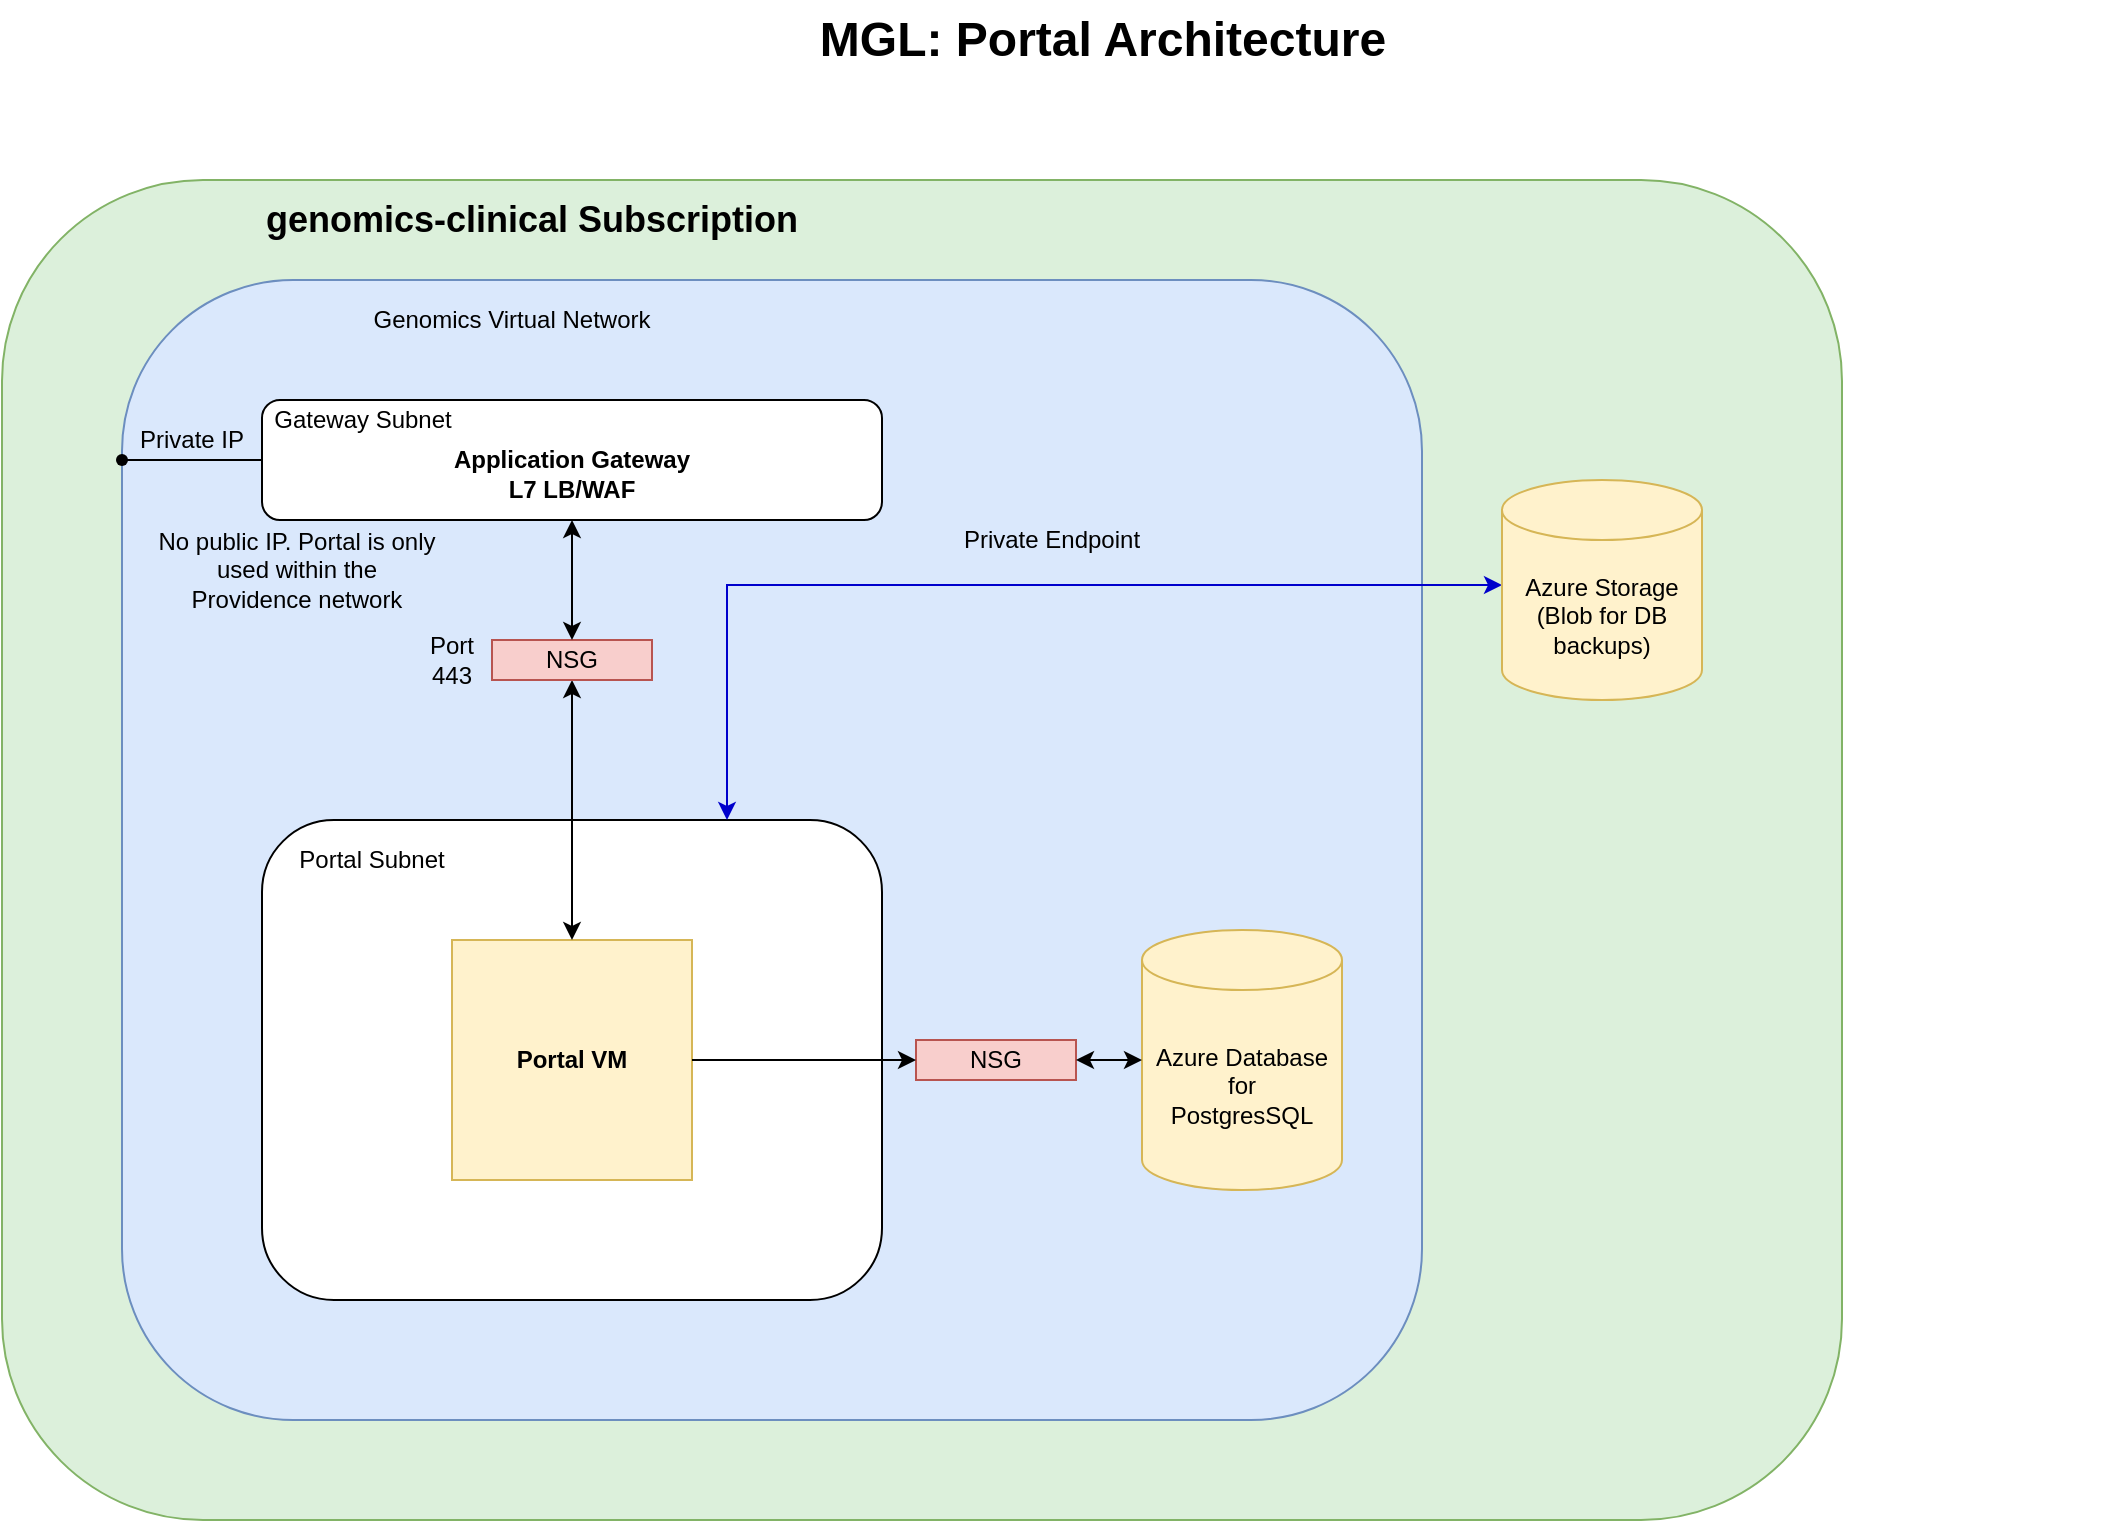 <mxfile version="14.9.9" type="github">
  <diagram name="Page-1" id="e3a06f82-3646-2815-327d-82caf3d4e204">
    <mxGraphModel dx="1633" dy="743" grid="1" gridSize="10" guides="1" tooltips="1" connect="1" arrows="1" fold="1" page="1" pageScale="1.5" pageWidth="1169" pageHeight="826" background="none" math="0" shadow="0">
      <root>
        <mxCell id="0" style=";html=1;" />
        <mxCell id="1" style=";html=1;" parent="0" />
        <mxCell id="vWLtctp0Y2EUvDG1c7CQ-19" value="" style="group" vertex="1" connectable="0" parent="1">
          <mxGeometry x="380" y="120" width="1050" height="670" as="geometry" />
        </mxCell>
        <mxCell id="vWLtctp0Y2EUvDG1c7CQ-10" value="" style="rounded=1;whiteSpace=wrap;html=1;strokeColor=#82b366;fillColor=#DCF0DB;" vertex="1" parent="vWLtctp0Y2EUvDG1c7CQ-19">
          <mxGeometry width="920" height="670" as="geometry" />
        </mxCell>
        <mxCell id="vWLtctp0Y2EUvDG1c7CQ-6" value="" style="rounded=1;whiteSpace=wrap;html=1;fillColor=#dae8fc;strokeColor=#6c8ebf;" vertex="1" parent="vWLtctp0Y2EUvDG1c7CQ-19">
          <mxGeometry x="60" y="50" width="650" height="570" as="geometry" />
        </mxCell>
        <mxCell id="vWLtctp0Y2EUvDG1c7CQ-20" value="" style="group" vertex="1" connectable="0" parent="vWLtctp0Y2EUvDG1c7CQ-19">
          <mxGeometry x="130" y="320" width="310" height="240" as="geometry" />
        </mxCell>
        <mxCell id="vWLtctp0Y2EUvDG1c7CQ-9" value="" style="rounded=1;whiteSpace=wrap;html=1;" vertex="1" parent="vWLtctp0Y2EUvDG1c7CQ-20">
          <mxGeometry width="310" height="240" as="geometry" />
        </mxCell>
        <mxCell id="vWLtctp0Y2EUvDG1c7CQ-13" value="Portal Subnet" style="text;html=1;strokeColor=none;fillColor=none;align=center;verticalAlign=middle;whiteSpace=wrap;rounded=0;" vertex="1" parent="vWLtctp0Y2EUvDG1c7CQ-20">
          <mxGeometry x="10" y="10" width="90" height="20" as="geometry" />
        </mxCell>
        <mxCell id="vWLtctp0Y2EUvDG1c7CQ-14" value="&lt;b&gt;Portal VM&lt;/b&gt;" style="whiteSpace=wrap;html=1;aspect=fixed;fillColor=#fff2cc;strokeColor=#d6b656;" vertex="1" parent="vWLtctp0Y2EUvDG1c7CQ-20">
          <mxGeometry x="95" y="60" width="120" height="120" as="geometry" />
        </mxCell>
        <mxCell id="vWLtctp0Y2EUvDG1c7CQ-21" value="" style="group" vertex="1" connectable="0" parent="vWLtctp0Y2EUvDG1c7CQ-19">
          <mxGeometry x="130" y="110" width="310" height="60" as="geometry" />
        </mxCell>
        <mxCell id="vWLtctp0Y2EUvDG1c7CQ-8" value="&lt;div&gt;&lt;br&gt;&lt;/div&gt;&lt;b&gt;Application Gateway&lt;br&gt;L7 LB/WAF&lt;/b&gt;" style="rounded=1;whiteSpace=wrap;html=1;" vertex="1" parent="vWLtctp0Y2EUvDG1c7CQ-21">
          <mxGeometry width="310" height="60" as="geometry" />
        </mxCell>
        <mxCell id="vWLtctp0Y2EUvDG1c7CQ-12" value="Gateway Subnet" style="text;html=1;align=center;verticalAlign=middle;resizable=0;points=[];autosize=1;strokeColor=none;" vertex="1" parent="vWLtctp0Y2EUvDG1c7CQ-21">
          <mxGeometry width="100" height="20" as="geometry" />
        </mxCell>
        <mxCell id="vWLtctp0Y2EUvDG1c7CQ-26" value="" style="shape=waypoint;sketch=0;fillStyle=solid;size=6;pointerEvents=1;points=[];fillColor=none;resizable=0;rotatable=0;perimeter=centerPerimeter;snapToPoint=1;" vertex="1" parent="vWLtctp0Y2EUvDG1c7CQ-19">
          <mxGeometry x="40" y="120" width="40" height="40" as="geometry" />
        </mxCell>
        <mxCell id="vWLtctp0Y2EUvDG1c7CQ-27" value="" style="endArrow=none;html=1;" edge="1" parent="vWLtctp0Y2EUvDG1c7CQ-19" source="vWLtctp0Y2EUvDG1c7CQ-26" target="vWLtctp0Y2EUvDG1c7CQ-8">
          <mxGeometry width="50" height="50" relative="1" as="geometry">
            <mxPoint x="480" y="310" as="sourcePoint" />
            <mxPoint x="530" y="260" as="targetPoint" />
          </mxGeometry>
        </mxCell>
        <mxCell id="vWLtctp0Y2EUvDG1c7CQ-29" style="edgeStyle=orthogonalEdgeStyle;rounded=0;orthogonalLoop=1;jettySize=auto;html=1;exitX=0.5;exitY=1;exitDx=0;exitDy=0;entryX=0.5;entryY=0;entryDx=0;entryDy=0;startArrow=classic;startFill=1;endArrow=classic;endFill=1;" edge="1" parent="vWLtctp0Y2EUvDG1c7CQ-19" source="vWLtctp0Y2EUvDG1c7CQ-18" target="vWLtctp0Y2EUvDG1c7CQ-14">
          <mxGeometry relative="1" as="geometry" />
        </mxCell>
        <mxCell id="vWLtctp0Y2EUvDG1c7CQ-18" value="NSG" style="rounded=0;whiteSpace=wrap;html=1;fillColor=#f8cecc;strokeColor=#b85450;" vertex="1" parent="vWLtctp0Y2EUvDG1c7CQ-19">
          <mxGeometry x="245" y="230" width="80" height="20" as="geometry" />
        </mxCell>
        <mxCell id="vWLtctp0Y2EUvDG1c7CQ-28" style="edgeStyle=orthogonalEdgeStyle;rounded=0;orthogonalLoop=1;jettySize=auto;html=1;exitX=0.5;exitY=1;exitDx=0;exitDy=0;entryX=0.5;entryY=0;entryDx=0;entryDy=0;endArrow=classic;endFill=1;startArrow=classic;startFill=1;" edge="1" parent="vWLtctp0Y2EUvDG1c7CQ-19" source="vWLtctp0Y2EUvDG1c7CQ-8" target="vWLtctp0Y2EUvDG1c7CQ-18">
          <mxGeometry relative="1" as="geometry" />
        </mxCell>
        <mxCell id="vWLtctp0Y2EUvDG1c7CQ-16" value="Azure Database for&lt;br&gt;PostgresSQL" style="shape=cylinder3;whiteSpace=wrap;html=1;boundedLbl=1;backgroundOutline=1;size=15;fillColor=#fff2cc;strokeColor=#d6b656;" vertex="1" parent="vWLtctp0Y2EUvDG1c7CQ-19">
          <mxGeometry x="570" y="375" width="100" height="130" as="geometry" />
        </mxCell>
        <mxCell id="vWLtctp0Y2EUvDG1c7CQ-17" value="NSG" style="rounded=0;whiteSpace=wrap;html=1;fillColor=#f8cecc;strokeColor=#b85450;" vertex="1" parent="vWLtctp0Y2EUvDG1c7CQ-19">
          <mxGeometry x="457" y="430" width="80" height="20" as="geometry" />
        </mxCell>
        <mxCell id="vWLtctp0Y2EUvDG1c7CQ-30" style="edgeStyle=orthogonalEdgeStyle;rounded=0;orthogonalLoop=1;jettySize=auto;html=1;exitX=1;exitY=0.5;exitDx=0;exitDy=0;entryX=0;entryY=0.5;entryDx=0;entryDy=0;" edge="1" parent="vWLtctp0Y2EUvDG1c7CQ-19" source="vWLtctp0Y2EUvDG1c7CQ-14" target="vWLtctp0Y2EUvDG1c7CQ-17">
          <mxGeometry relative="1" as="geometry" />
        </mxCell>
        <mxCell id="vWLtctp0Y2EUvDG1c7CQ-31" style="edgeStyle=orthogonalEdgeStyle;rounded=0;orthogonalLoop=1;jettySize=auto;html=1;exitX=1;exitY=0.5;exitDx=0;exitDy=0;entryX=0;entryY=0.5;entryDx=0;entryDy=0;entryPerimeter=0;startArrow=classic;startFill=1;" edge="1" parent="vWLtctp0Y2EUvDG1c7CQ-19" source="vWLtctp0Y2EUvDG1c7CQ-17" target="vWLtctp0Y2EUvDG1c7CQ-16">
          <mxGeometry relative="1" as="geometry" />
        </mxCell>
        <mxCell id="vWLtctp0Y2EUvDG1c7CQ-32" value="Private IP" style="text;html=1;strokeColor=none;fillColor=none;align=center;verticalAlign=middle;whiteSpace=wrap;rounded=0;" vertex="1" parent="vWLtctp0Y2EUvDG1c7CQ-19">
          <mxGeometry x="60" y="120" width="70" height="20" as="geometry" />
        </mxCell>
        <mxCell id="vWLtctp0Y2EUvDG1c7CQ-36" style="edgeStyle=orthogonalEdgeStyle;rounded=0;orthogonalLoop=1;jettySize=auto;html=1;exitX=0;exitY=0;exitDx=0;exitDy=52.5;exitPerimeter=0;entryX=0.75;entryY=0;entryDx=0;entryDy=0;startArrow=classic;startFill=1;endArrow=classic;endFill=1;strokeColor=#0000CC;" edge="1" parent="vWLtctp0Y2EUvDG1c7CQ-19" source="vWLtctp0Y2EUvDG1c7CQ-35" target="vWLtctp0Y2EUvDG1c7CQ-9">
          <mxGeometry relative="1" as="geometry" />
        </mxCell>
        <mxCell id="vWLtctp0Y2EUvDG1c7CQ-35" value="Azure Storage (Blob for DB backups)" style="shape=cylinder3;whiteSpace=wrap;html=1;boundedLbl=1;backgroundOutline=1;size=15;fillColor=#fff2cc;strokeColor=#d6b656;" vertex="1" parent="vWLtctp0Y2EUvDG1c7CQ-19">
          <mxGeometry x="750" y="150" width="100" height="110" as="geometry" />
        </mxCell>
        <mxCell id="vWLtctp0Y2EUvDG1c7CQ-37" value="Private Endpoint" style="text;html=1;strokeColor=none;fillColor=none;align=center;verticalAlign=middle;whiteSpace=wrap;rounded=0;" vertex="1" parent="vWLtctp0Y2EUvDG1c7CQ-19">
          <mxGeometry x="470" y="170" width="110" height="20" as="geometry" />
        </mxCell>
        <mxCell id="vWLtctp0Y2EUvDG1c7CQ-38" value="Port 443" style="text;html=1;strokeColor=none;fillColor=none;align=center;verticalAlign=middle;whiteSpace=wrap;rounded=0;" vertex="1" parent="vWLtctp0Y2EUvDG1c7CQ-19">
          <mxGeometry x="205" y="230" width="40" height="20" as="geometry" />
        </mxCell>
        <mxCell id="vWLtctp0Y2EUvDG1c7CQ-39" value="No public IP. Portal is only used within the Providence network" style="text;html=1;strokeColor=none;fillColor=none;align=center;verticalAlign=middle;whiteSpace=wrap;rounded=0;" vertex="1" parent="vWLtctp0Y2EUvDG1c7CQ-19">
          <mxGeometry x="75" y="190" width="145" height="10" as="geometry" />
        </mxCell>
        <mxCell id="6a7d8f32e03d9370-62" value="MGL: Portal Architecture" style="text;strokeColor=none;fillColor=none;html=1;fontSize=24;fontStyle=1;verticalAlign=middle;align=center;" parent="1" vertex="1">
          <mxGeometry x="499" y="30" width="861" height="40" as="geometry" />
        </mxCell>
        <mxCell id="vWLtctp0Y2EUvDG1c7CQ-7" value="&lt;b&gt;&lt;font style=&quot;font-size: 18px&quot;&gt;genomics-clinical Subscription&lt;/font&gt;&lt;/b&gt;" style="text;html=1;strokeColor=none;fillColor=none;align=center;verticalAlign=middle;whiteSpace=wrap;rounded=0;" vertex="1" parent="1">
          <mxGeometry x="420" y="120" width="450" height="40" as="geometry" />
        </mxCell>
        <mxCell id="vWLtctp0Y2EUvDG1c7CQ-11" value="Genomics Virtual Network" style="text;html=1;strokeColor=none;fillColor=none;align=center;verticalAlign=middle;whiteSpace=wrap;rounded=0;" vertex="1" parent="1">
          <mxGeometry x="540" y="180" width="190" height="20" as="geometry" />
        </mxCell>
      </root>
    </mxGraphModel>
  </diagram>
</mxfile>
